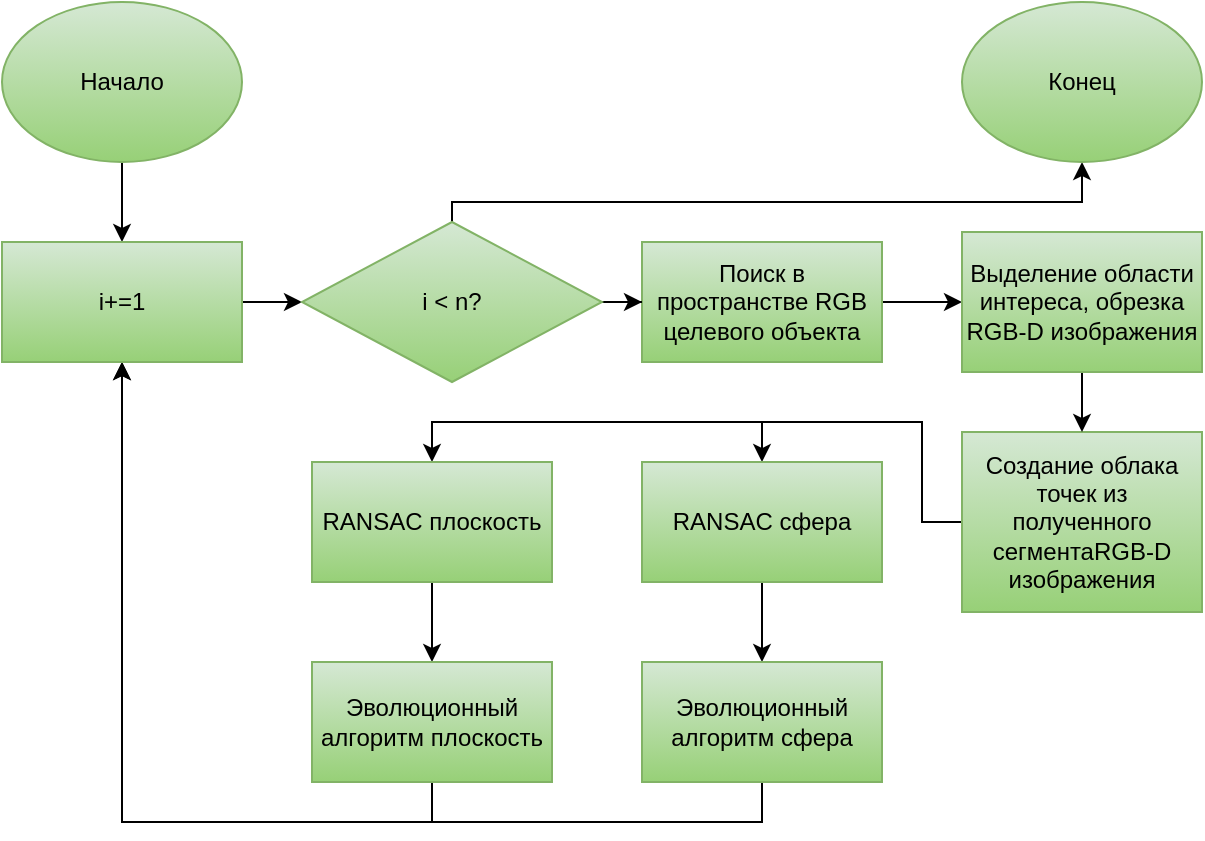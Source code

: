 <mxfile version="14.7.0" type="device"><diagram id="ER90sPJXjR5LTjx-cO43" name="Page-1"><mxGraphModel dx="1718" dy="393" grid="1" gridSize="10" guides="1" tooltips="1" connect="1" arrows="1" fold="1" page="1" pageScale="1" pageWidth="850" pageHeight="1100" math="0" shadow="0"><root><mxCell id="0"/><mxCell id="1" parent="0"/><mxCell id="Az687-8Y4gVWHuO_K5tA-20" style="edgeStyle=orthogonalEdgeStyle;rounded=0;orthogonalLoop=1;jettySize=auto;html=1;exitX=0;exitY=0.5;exitDx=0;exitDy=0;entryX=0.5;entryY=0;entryDx=0;entryDy=0;" parent="1" source="jp0DeQj-fCduTh9RT10A-1" target="jp0DeQj-fCduTh9RT10A-7" edge="1"><mxGeometry relative="1" as="geometry"/></mxCell><mxCell id="Az687-8Y4gVWHuO_K5tA-21" style="edgeStyle=orthogonalEdgeStyle;rounded=0;orthogonalLoop=1;jettySize=auto;html=1;exitX=0;exitY=0.5;exitDx=0;exitDy=0;entryX=0.5;entryY=0;entryDx=0;entryDy=0;" parent="1" source="jp0DeQj-fCduTh9RT10A-1" target="jp0DeQj-fCduTh9RT10A-6" edge="1"><mxGeometry relative="1" as="geometry"><Array as="points"><mxPoint x="330" y="640"/><mxPoint x="330" y="590"/><mxPoint x="85" y="590"/></Array></mxGeometry></mxCell><mxCell id="jp0DeQj-fCduTh9RT10A-1" value="Создание облака точек из полученного сегментаRGB-D изображения" style="rounded=0;whiteSpace=wrap;html=1;gradientColor=#97d077;fillColor=#d5e8d4;strokeColor=#82b366;" parent="1" vertex="1"><mxGeometry x="350" y="595" width="120" height="90" as="geometry"/></mxCell><mxCell id="Az687-8Y4gVWHuO_K5tA-18" style="edgeStyle=orthogonalEdgeStyle;rounded=0;orthogonalLoop=1;jettySize=auto;html=1;exitX=0.5;exitY=1;exitDx=0;exitDy=0;entryX=0.5;entryY=0;entryDx=0;entryDy=0;" parent="1" source="jp0DeQj-fCduTh9RT10A-2" target="jp0DeQj-fCduTh9RT10A-14" edge="1"><mxGeometry relative="1" as="geometry"/></mxCell><mxCell id="jp0DeQj-fCduTh9RT10A-2" value="Начало" style="ellipse;whiteSpace=wrap;html=1;gradientColor=#97d077;fillColor=#d5e8d4;strokeColor=#82b366;" parent="1" vertex="1"><mxGeometry x="-130" y="380" width="120" height="80" as="geometry"/></mxCell><mxCell id="Az687-8Y4gVWHuO_K5tA-19" style="edgeStyle=orthogonalEdgeStyle;rounded=0;orthogonalLoop=1;jettySize=auto;html=1;exitX=1;exitY=0.5;exitDx=0;exitDy=0;entryX=0;entryY=0.5;entryDx=0;entryDy=0;" parent="1" source="jp0DeQj-fCduTh9RT10A-3" target="jp0DeQj-fCduTh9RT10A-5" edge="1"><mxGeometry relative="1" as="geometry"/></mxCell><mxCell id="jp0DeQj-fCduTh9RT10A-3" value="Поиск в пространстве RGB целевого объекта" style="rounded=0;whiteSpace=wrap;html=1;gradientColor=#97d077;fillColor=#d5e8d4;strokeColor=#82b366;" parent="1" vertex="1"><mxGeometry x="190" y="500" width="120" height="60" as="geometry"/></mxCell><mxCell id="bpmXi8BEWWbQCNhES3vJ-1" style="edgeStyle=orthogonalEdgeStyle;rounded=0;orthogonalLoop=1;jettySize=auto;html=1;exitX=0.5;exitY=1;exitDx=0;exitDy=0;entryX=0.5;entryY=0;entryDx=0;entryDy=0;" edge="1" parent="1" source="jp0DeQj-fCduTh9RT10A-5" target="jp0DeQj-fCduTh9RT10A-1"><mxGeometry relative="1" as="geometry"/></mxCell><mxCell id="jp0DeQj-fCduTh9RT10A-5" value="Выделение области интереса, обрезка RGB-D изображения" style="rounded=0;whiteSpace=wrap;html=1;gradientColor=#97d077;fillColor=#d5e8d4;strokeColor=#82b366;" parent="1" vertex="1"><mxGeometry x="350" y="495" width="120" height="70" as="geometry"/></mxCell><mxCell id="Az687-8Y4gVWHuO_K5tA-10" style="edgeStyle=orthogonalEdgeStyle;rounded=0;orthogonalLoop=1;jettySize=auto;html=1;exitX=0.5;exitY=1;exitDx=0;exitDy=0;entryX=0.5;entryY=0;entryDx=0;entryDy=0;" parent="1" source="jp0DeQj-fCduTh9RT10A-6" target="jp0DeQj-fCduTh9RT10A-9" edge="1"><mxGeometry relative="1" as="geometry"/></mxCell><mxCell id="jp0DeQj-fCduTh9RT10A-6" value="RANSAC плоскость" style="rounded=0;whiteSpace=wrap;html=1;gradientColor=#97d077;fillColor=#d5e8d4;strokeColor=#82b366;" parent="1" vertex="1"><mxGeometry x="25" y="610" width="120" height="60" as="geometry"/></mxCell><mxCell id="Az687-8Y4gVWHuO_K5tA-11" style="edgeStyle=orthogonalEdgeStyle;rounded=0;orthogonalLoop=1;jettySize=auto;html=1;exitX=0.5;exitY=1;exitDx=0;exitDy=0;entryX=0.5;entryY=0;entryDx=0;entryDy=0;" parent="1" source="jp0DeQj-fCduTh9RT10A-7" target="jp0DeQj-fCduTh9RT10A-10" edge="1"><mxGeometry relative="1" as="geometry"/></mxCell><mxCell id="jp0DeQj-fCduTh9RT10A-7" value="RANSAC сфера" style="rounded=0;whiteSpace=wrap;html=1;gradientColor=#97d077;fillColor=#d5e8d4;strokeColor=#82b366;" parent="1" vertex="1"><mxGeometry x="190" y="610" width="120" height="60" as="geometry"/></mxCell><mxCell id="Az687-8Y4gVWHuO_K5tA-13" style="edgeStyle=orthogonalEdgeStyle;rounded=0;orthogonalLoop=1;jettySize=auto;html=1;exitX=0.5;exitY=1;exitDx=0;exitDy=0;entryX=0.5;entryY=1;entryDx=0;entryDy=0;" parent="1" source="jp0DeQj-fCduTh9RT10A-9" target="jp0DeQj-fCduTh9RT10A-14" edge="1"><mxGeometry relative="1" as="geometry"/></mxCell><mxCell id="jp0DeQj-fCduTh9RT10A-9" value="Эволюционный алгоритм плоскость" style="rounded=0;whiteSpace=wrap;html=1;gradientColor=#97d077;fillColor=#d5e8d4;strokeColor=#82b366;" parent="1" vertex="1"><mxGeometry x="25" y="710" width="120" height="60" as="geometry"/></mxCell><mxCell id="Az687-8Y4gVWHuO_K5tA-14" style="edgeStyle=orthogonalEdgeStyle;rounded=0;orthogonalLoop=1;jettySize=auto;html=1;exitX=0.5;exitY=1;exitDx=0;exitDy=0;entryX=0.5;entryY=1;entryDx=0;entryDy=0;" parent="1" source="jp0DeQj-fCduTh9RT10A-10" target="jp0DeQj-fCduTh9RT10A-14" edge="1"><mxGeometry relative="1" as="geometry"/></mxCell><mxCell id="jp0DeQj-fCduTh9RT10A-10" value="Эволюционный алгоритм сфера" style="rounded=0;whiteSpace=wrap;html=1;gradientColor=#97d077;fillColor=#d5e8d4;strokeColor=#82b366;" parent="1" vertex="1"><mxGeometry x="190" y="710" width="120" height="60" as="geometry"/></mxCell><mxCell id="Az687-8Y4gVWHuO_K5tA-4" style="edgeStyle=orthogonalEdgeStyle;rounded=0;orthogonalLoop=1;jettySize=auto;html=1;exitX=1;exitY=0.5;exitDx=0;exitDy=0;entryX=0;entryY=0.5;entryDx=0;entryDy=0;" parent="1" source="jp0DeQj-fCduTh9RT10A-14" target="jp0DeQj-fCduTh9RT10A-15" edge="1"><mxGeometry relative="1" as="geometry"/></mxCell><mxCell id="jp0DeQj-fCduTh9RT10A-14" value="i+=1" style="rounded=0;whiteSpace=wrap;html=1;fillColor=#d5e8d4;gradientColor=#97d077;strokeColor=#82b366;" parent="1" vertex="1"><mxGeometry x="-130" y="500" width="120" height="60" as="geometry"/></mxCell><mxCell id="Az687-8Y4gVWHuO_K5tA-5" style="edgeStyle=orthogonalEdgeStyle;rounded=0;orthogonalLoop=1;jettySize=auto;html=1;exitX=1;exitY=0.5;exitDx=0;exitDy=0;" parent="1" source="jp0DeQj-fCduTh9RT10A-15" target="jp0DeQj-fCduTh9RT10A-3" edge="1"><mxGeometry relative="1" as="geometry"/></mxCell><mxCell id="Az687-8Y4gVWHuO_K5tA-17" style="edgeStyle=orthogonalEdgeStyle;rounded=0;orthogonalLoop=1;jettySize=auto;html=1;exitX=0.5;exitY=0;exitDx=0;exitDy=0;entryX=0.5;entryY=1;entryDx=0;entryDy=0;" parent="1" source="jp0DeQj-fCduTh9RT10A-15" target="jp0DeQj-fCduTh9RT10A-17" edge="1"><mxGeometry relative="1" as="geometry"><Array as="points"><mxPoint x="95" y="480"/><mxPoint x="410" y="480"/></Array></mxGeometry></mxCell><mxCell id="jp0DeQj-fCduTh9RT10A-15" value="i &amp;lt;&amp;nbsp;n?" style="rhombus;whiteSpace=wrap;html=1;fillColor=#d5e8d4;gradientColor=#97d077;strokeColor=#82b366;" parent="1" vertex="1"><mxGeometry x="20" y="490" width="150" height="80" as="geometry"/></mxCell><mxCell id="jp0DeQj-fCduTh9RT10A-17" value="Конец" style="ellipse;whiteSpace=wrap;html=1;gradientColor=#97d077;fillColor=#d5e8d4;strokeColor=#82b366;" parent="1" vertex="1"><mxGeometry x="350" y="380" width="120" height="80" as="geometry"/></mxCell></root></mxGraphModel></diagram></mxfile>